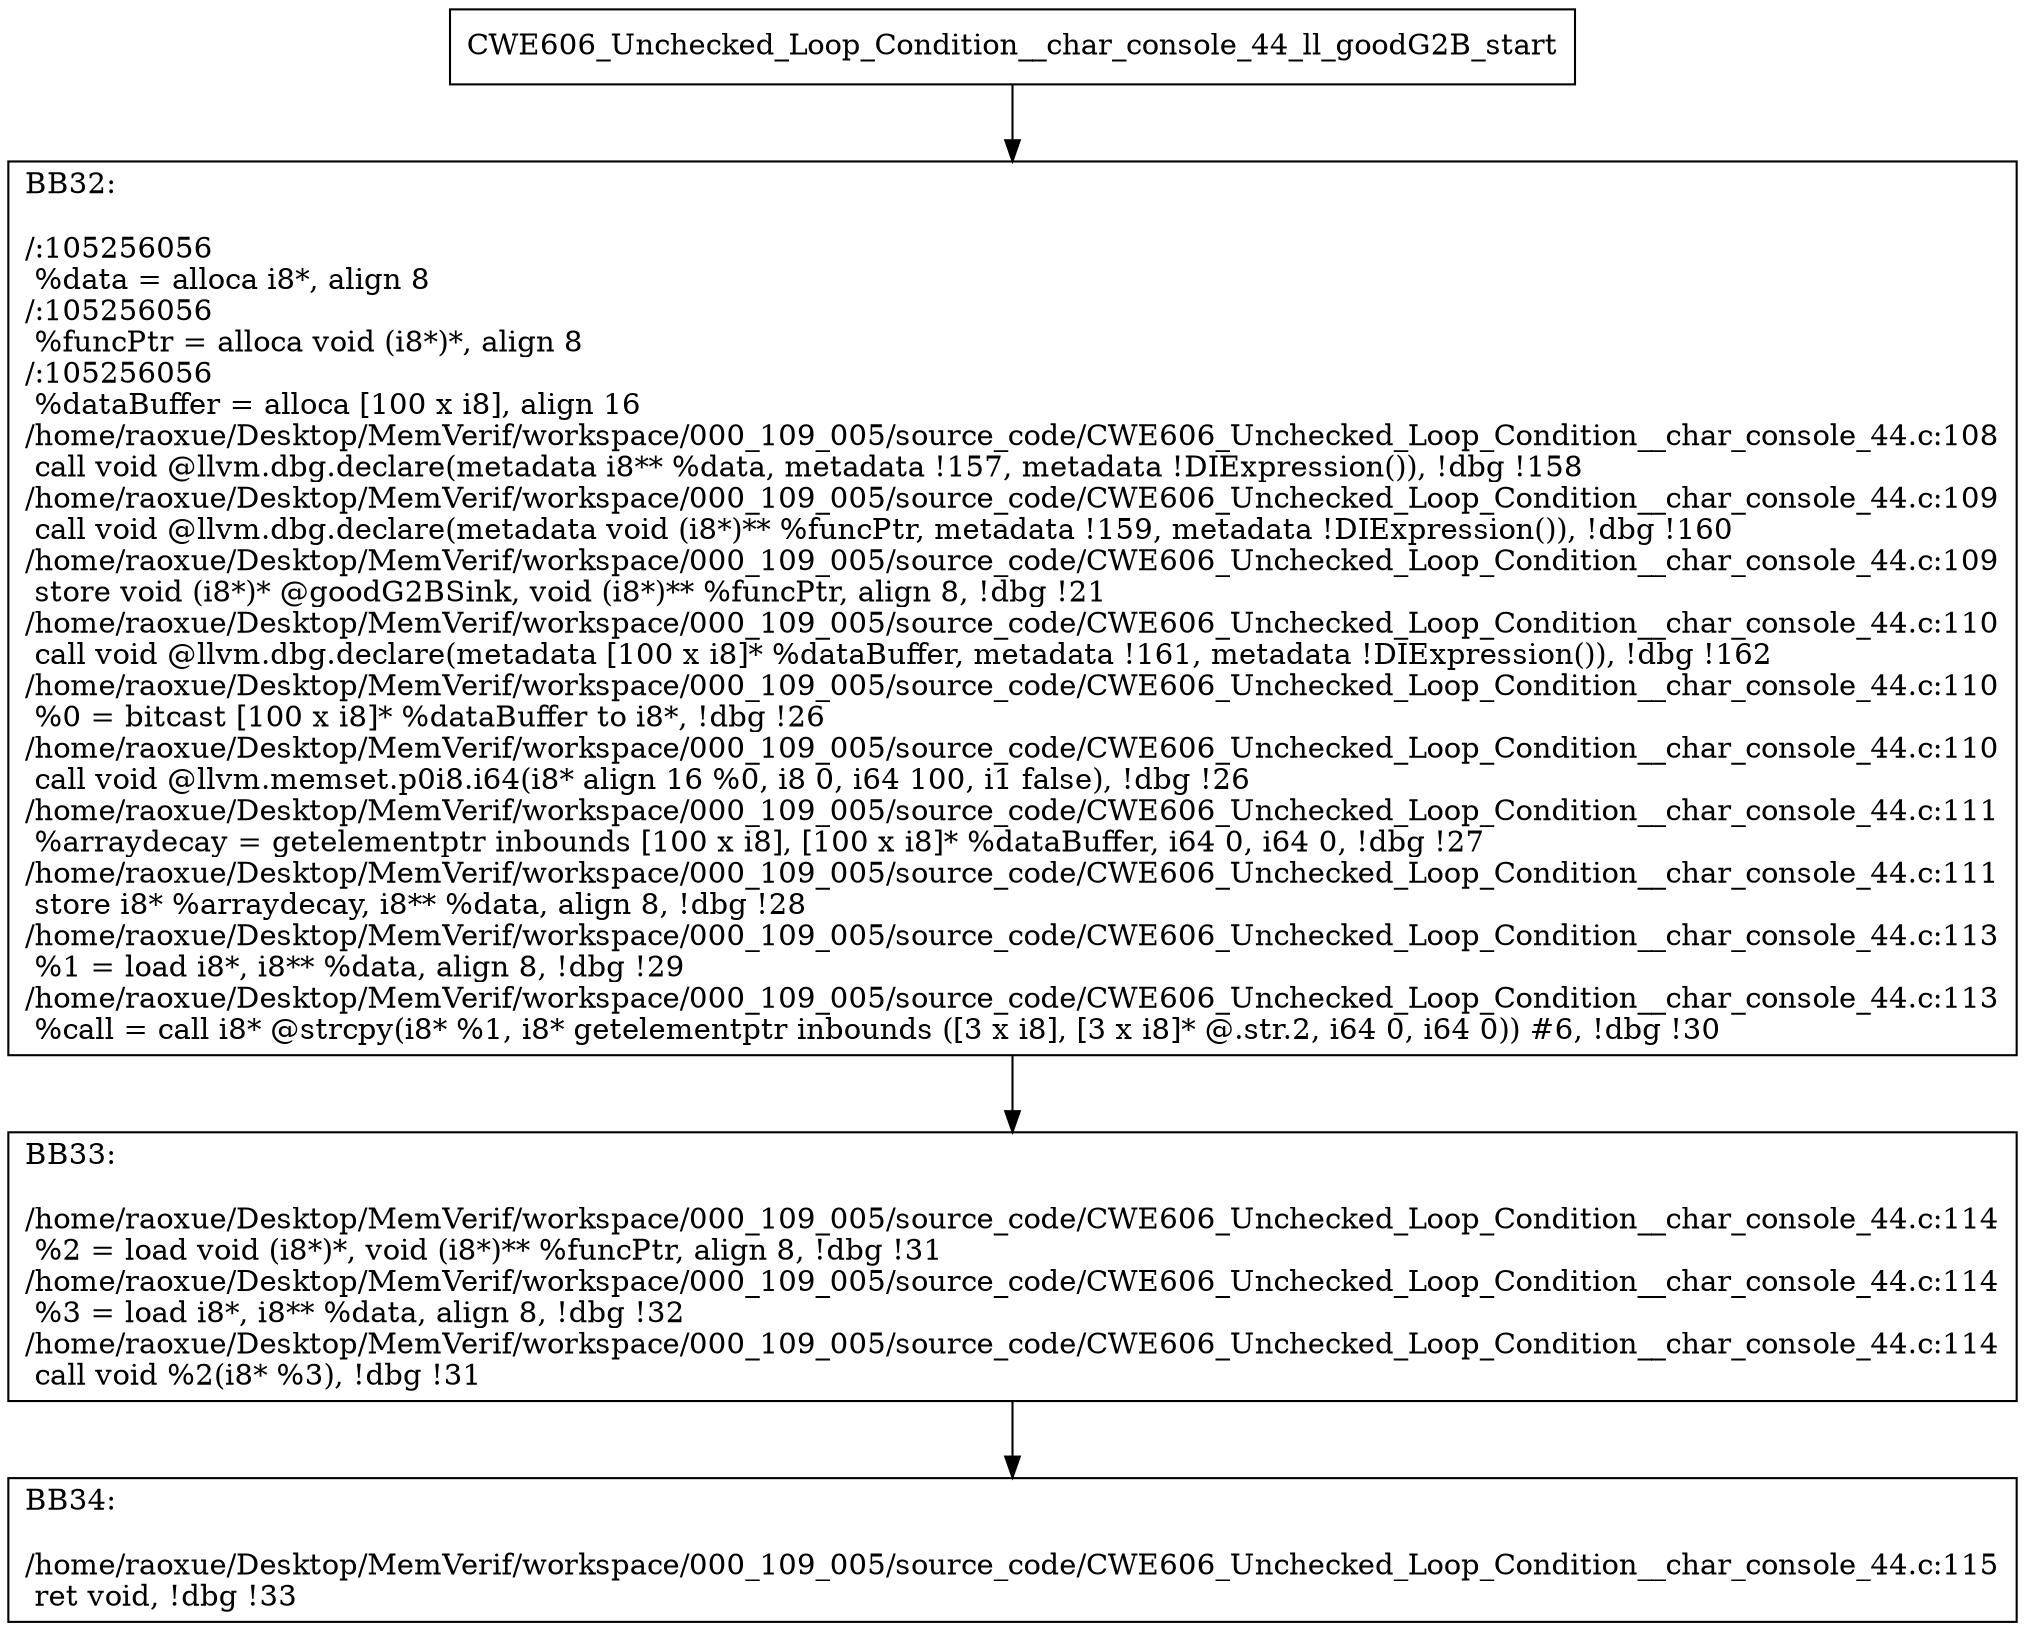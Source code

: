 digraph "CFG for'CWE606_Unchecked_Loop_Condition__char_console_44_ll_goodG2B' function" {
	BBCWE606_Unchecked_Loop_Condition__char_console_44_ll_goodG2B_start[shape=record,label="{CWE606_Unchecked_Loop_Condition__char_console_44_ll_goodG2B_start}"];
	BBCWE606_Unchecked_Loop_Condition__char_console_44_ll_goodG2B_start-> CWE606_Unchecked_Loop_Condition__char_console_44_ll_goodG2BBB32;
	CWE606_Unchecked_Loop_Condition__char_console_44_ll_goodG2BBB32 [shape=record, label="{BB32:\l\l/:105256056\l
  %data = alloca i8*, align 8\l
/:105256056\l
  %funcPtr = alloca void (i8*)*, align 8\l
/:105256056\l
  %dataBuffer = alloca [100 x i8], align 16\l
/home/raoxue/Desktop/MemVerif/workspace/000_109_005/source_code/CWE606_Unchecked_Loop_Condition__char_console_44.c:108\l
  call void @llvm.dbg.declare(metadata i8** %data, metadata !157, metadata !DIExpression()), !dbg !158\l
/home/raoxue/Desktop/MemVerif/workspace/000_109_005/source_code/CWE606_Unchecked_Loop_Condition__char_console_44.c:109\l
  call void @llvm.dbg.declare(metadata void (i8*)** %funcPtr, metadata !159, metadata !DIExpression()), !dbg !160\l
/home/raoxue/Desktop/MemVerif/workspace/000_109_005/source_code/CWE606_Unchecked_Loop_Condition__char_console_44.c:109\l
  store void (i8*)* @goodG2BSink, void (i8*)** %funcPtr, align 8, !dbg !21\l
/home/raoxue/Desktop/MemVerif/workspace/000_109_005/source_code/CWE606_Unchecked_Loop_Condition__char_console_44.c:110\l
  call void @llvm.dbg.declare(metadata [100 x i8]* %dataBuffer, metadata !161, metadata !DIExpression()), !dbg !162\l
/home/raoxue/Desktop/MemVerif/workspace/000_109_005/source_code/CWE606_Unchecked_Loop_Condition__char_console_44.c:110\l
  %0 = bitcast [100 x i8]* %dataBuffer to i8*, !dbg !26\l
/home/raoxue/Desktop/MemVerif/workspace/000_109_005/source_code/CWE606_Unchecked_Loop_Condition__char_console_44.c:110\l
  call void @llvm.memset.p0i8.i64(i8* align 16 %0, i8 0, i64 100, i1 false), !dbg !26\l
/home/raoxue/Desktop/MemVerif/workspace/000_109_005/source_code/CWE606_Unchecked_Loop_Condition__char_console_44.c:111\l
  %arraydecay = getelementptr inbounds [100 x i8], [100 x i8]* %dataBuffer, i64 0, i64 0, !dbg !27\l
/home/raoxue/Desktop/MemVerif/workspace/000_109_005/source_code/CWE606_Unchecked_Loop_Condition__char_console_44.c:111\l
  store i8* %arraydecay, i8** %data, align 8, !dbg !28\l
/home/raoxue/Desktop/MemVerif/workspace/000_109_005/source_code/CWE606_Unchecked_Loop_Condition__char_console_44.c:113\l
  %1 = load i8*, i8** %data, align 8, !dbg !29\l
/home/raoxue/Desktop/MemVerif/workspace/000_109_005/source_code/CWE606_Unchecked_Loop_Condition__char_console_44.c:113\l
  %call = call i8* @strcpy(i8* %1, i8* getelementptr inbounds ([3 x i8], [3 x i8]* @.str.2, i64 0, i64 0)) #6, !dbg !30\l
}"];
	CWE606_Unchecked_Loop_Condition__char_console_44_ll_goodG2BBB32-> CWE606_Unchecked_Loop_Condition__char_console_44_ll_goodG2BBB33;
	CWE606_Unchecked_Loop_Condition__char_console_44_ll_goodG2BBB33 [shape=record, label="{BB33:\l\l/home/raoxue/Desktop/MemVerif/workspace/000_109_005/source_code/CWE606_Unchecked_Loop_Condition__char_console_44.c:114\l
  %2 = load void (i8*)*, void (i8*)** %funcPtr, align 8, !dbg !31\l
/home/raoxue/Desktop/MemVerif/workspace/000_109_005/source_code/CWE606_Unchecked_Loop_Condition__char_console_44.c:114\l
  %3 = load i8*, i8** %data, align 8, !dbg !32\l
/home/raoxue/Desktop/MemVerif/workspace/000_109_005/source_code/CWE606_Unchecked_Loop_Condition__char_console_44.c:114\l
  call void %2(i8* %3), !dbg !31\l
}"];
	CWE606_Unchecked_Loop_Condition__char_console_44_ll_goodG2BBB33-> CWE606_Unchecked_Loop_Condition__char_console_44_ll_goodG2BBB34;
	CWE606_Unchecked_Loop_Condition__char_console_44_ll_goodG2BBB34 [shape=record, label="{BB34:\l\l/home/raoxue/Desktop/MemVerif/workspace/000_109_005/source_code/CWE606_Unchecked_Loop_Condition__char_console_44.c:115\l
  ret void, !dbg !33\l
}"];
}
